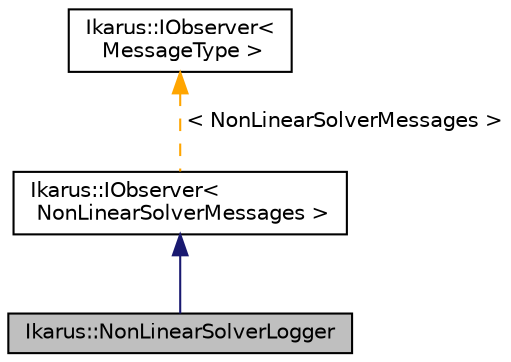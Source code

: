 digraph "Ikarus::NonLinearSolverLogger"
{
 // LATEX_PDF_SIZE
  edge [fontname="Helvetica",fontsize="10",labelfontname="Helvetica",labelfontsize="10"];
  node [fontname="Helvetica",fontsize="10",shape=record];
  Node1 [label="Ikarus::NonLinearSolverLogger",height=0.2,width=0.4,color="black", fillcolor="grey75", style="filled", fontcolor="black",tooltip="Implementation of an observer for logging non-linear solvers.This class inherits from the IObserver c..."];
  Node2 -> Node1 [dir="back",color="midnightblue",fontsize="10",style="solid"];
  Node2 [label="Ikarus::IObserver\<\l NonLinearSolverMessages \>",height=0.2,width=0.4,color="black", fillcolor="white", style="filled",URL="$a01561.html",tooltip=" "];
  Node3 -> Node2 [dir="back",color="orange",fontsize="10",style="dashed",label=" \< NonLinearSolverMessages \>" ];
  Node3 [label="Ikarus::IObserver\<\l MessageType \>",height=0.2,width=0.4,color="black", fillcolor="white", style="filled",URL="$a01561.html",tooltip="Generic observer interface for the Observer design pattern. See  for a description of the design patt..."];
}
